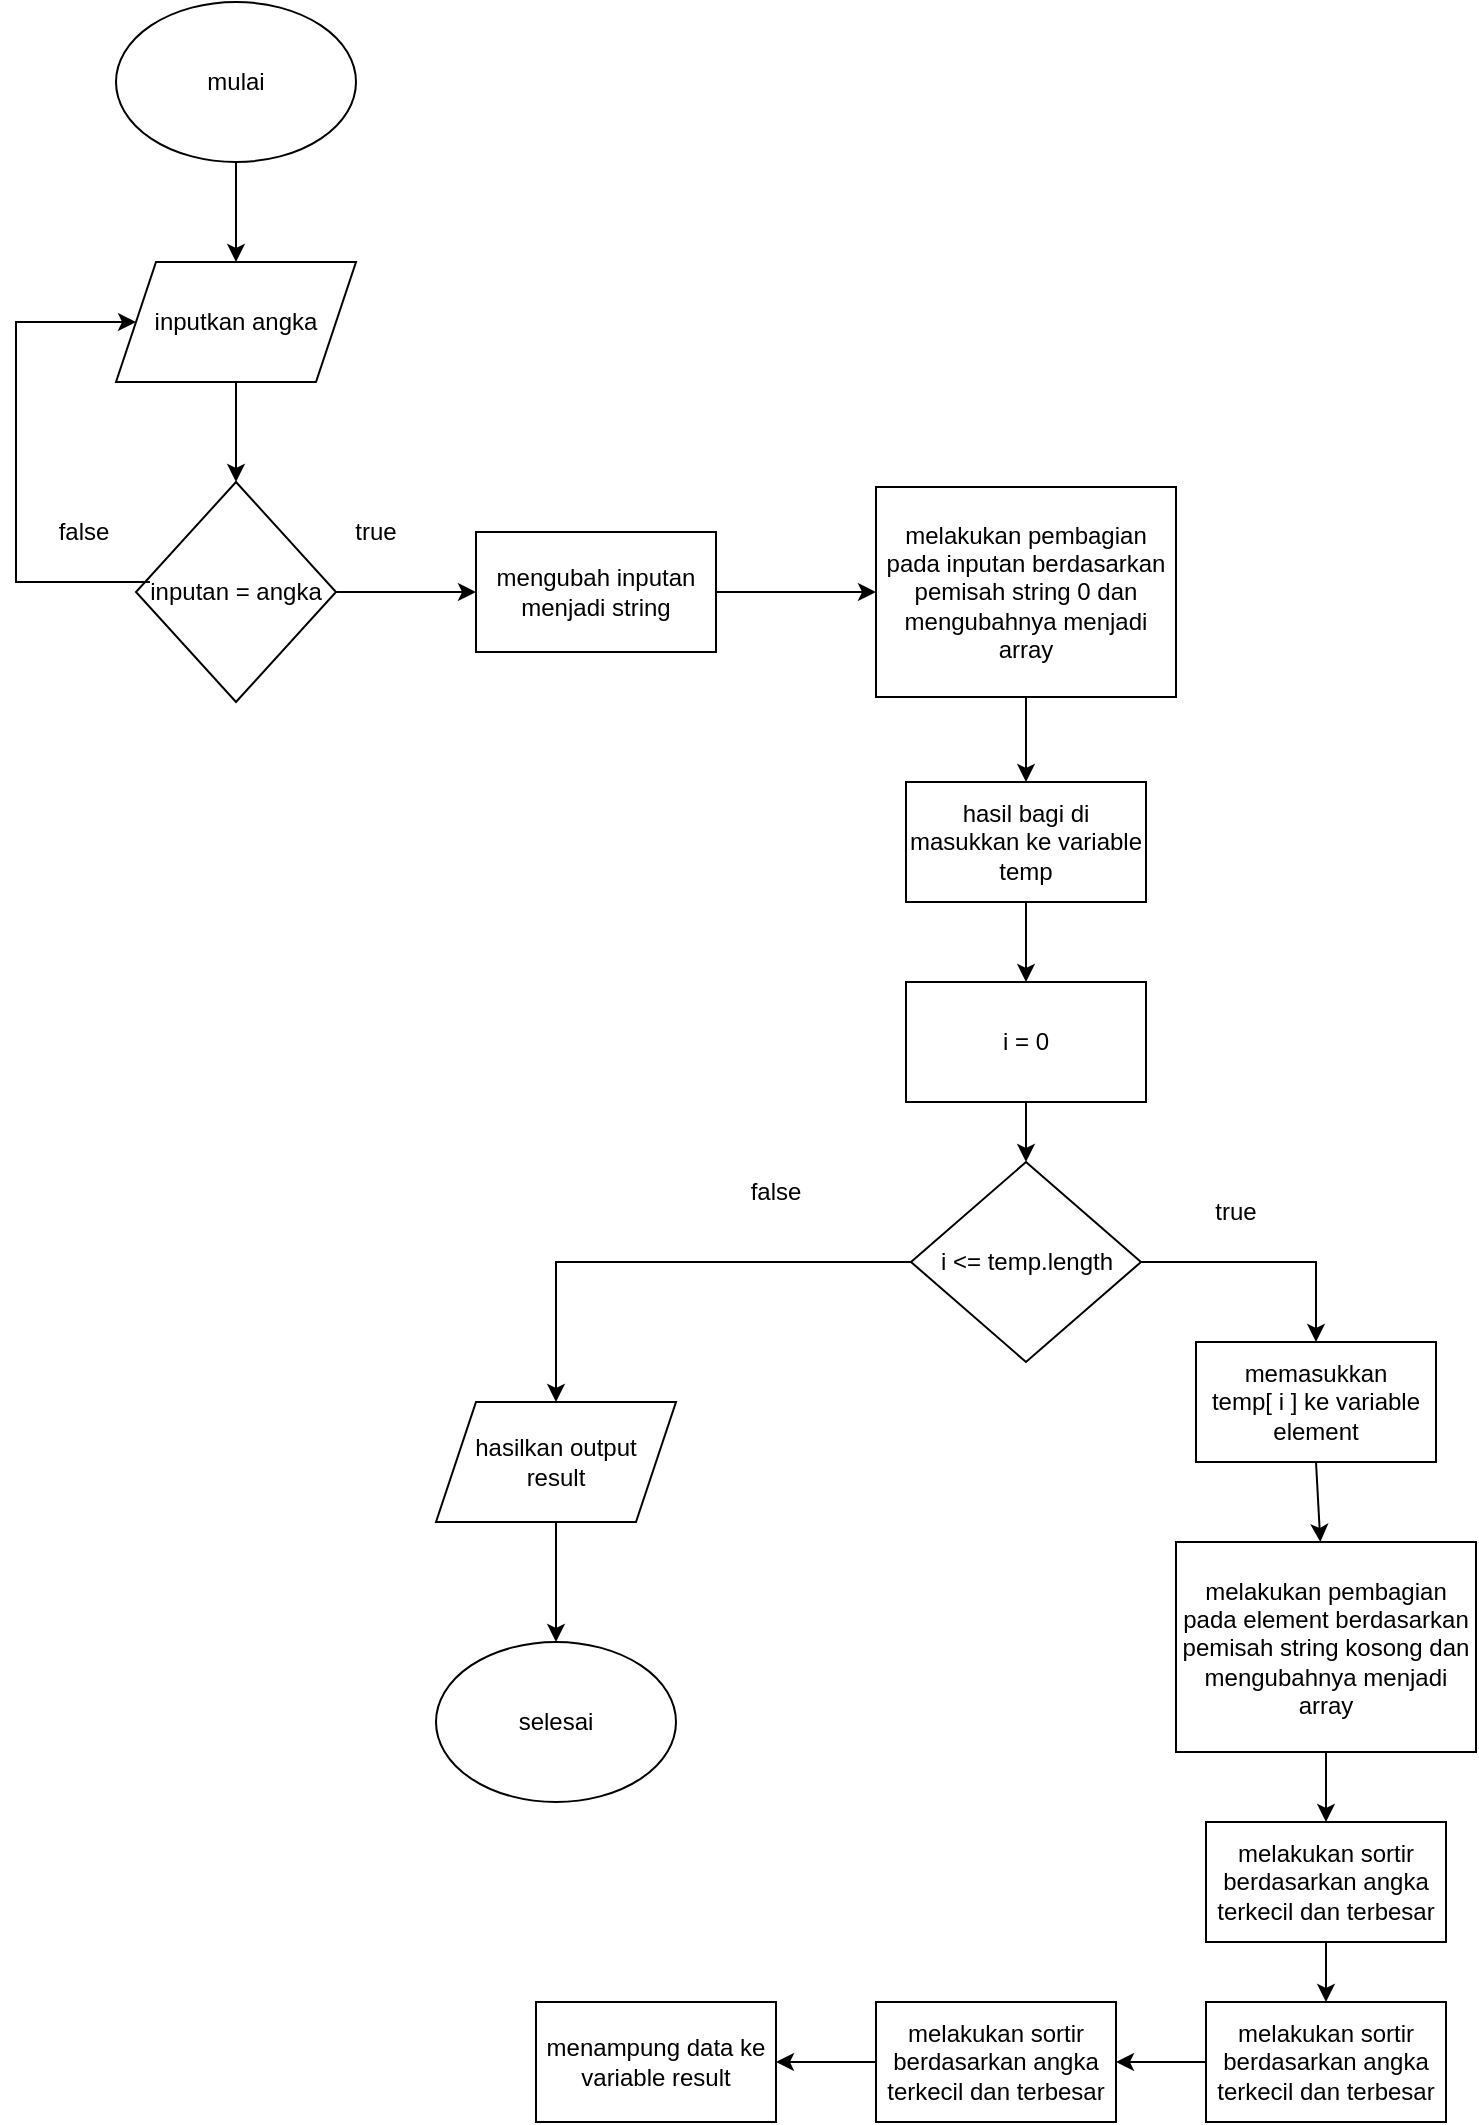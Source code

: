 <mxfile version="19.0.3" type="device"><diagram id="C5RBs43oDa-KdzZeNtuy" name="Page-1"><mxGraphModel dx="868" dy="518" grid="1" gridSize="10" guides="1" tooltips="1" connect="1" arrows="1" fold="1" page="1" pageScale="1" pageWidth="827" pageHeight="1169" math="0" shadow="0"><root><mxCell id="WIyWlLk6GJQsqaUBKTNV-0"/><mxCell id="WIyWlLk6GJQsqaUBKTNV-1" parent="WIyWlLk6GJQsqaUBKTNV-0"/><mxCell id="F5am-nyC64iIOttJpWRZ-0" value="mulai" style="ellipse;whiteSpace=wrap;html=1;" parent="WIyWlLk6GJQsqaUBKTNV-1" vertex="1"><mxGeometry x="90" y="60" width="120" height="80" as="geometry"/></mxCell><mxCell id="F5am-nyC64iIOttJpWRZ-3" value="inputkan angka" style="shape=parallelogram;perimeter=parallelogramPerimeter;whiteSpace=wrap;html=1;fixedSize=1;" parent="WIyWlLk6GJQsqaUBKTNV-1" vertex="1"><mxGeometry x="90" y="190" width="120" height="60" as="geometry"/></mxCell><mxCell id="F5am-nyC64iIOttJpWRZ-4" value="inputan = angka" style="rhombus;whiteSpace=wrap;html=1;" parent="WIyWlLk6GJQsqaUBKTNV-1" vertex="1"><mxGeometry x="100" y="300" width="100" height="110" as="geometry"/></mxCell><mxCell id="F5am-nyC64iIOttJpWRZ-5" value="" style="endArrow=classic;html=1;rounded=0;exitX=0.07;exitY=0.455;exitDx=0;exitDy=0;exitPerimeter=0;entryX=0;entryY=0.5;entryDx=0;entryDy=0;" parent="WIyWlLk6GJQsqaUBKTNV-1" source="F5am-nyC64iIOttJpWRZ-4" target="F5am-nyC64iIOttJpWRZ-3" edge="1"><mxGeometry width="50" height="50" relative="1" as="geometry"><mxPoint x="-10" y="480" as="sourcePoint"/><mxPoint x="40" y="430" as="targetPoint"/><Array as="points"><mxPoint x="40" y="350"/><mxPoint x="40" y="220"/></Array></mxGeometry></mxCell><mxCell id="F5am-nyC64iIOttJpWRZ-6" value="false" style="text;html=1;strokeColor=none;fillColor=none;align=center;verticalAlign=middle;whiteSpace=wrap;rounded=0;" parent="WIyWlLk6GJQsqaUBKTNV-1" vertex="1"><mxGeometry x="44" y="310" width="60" height="30" as="geometry"/></mxCell><mxCell id="F5am-nyC64iIOttJpWRZ-7" value="" style="endArrow=classic;html=1;rounded=0;exitX=0.5;exitY=1;exitDx=0;exitDy=0;entryX=0.5;entryY=0;entryDx=0;entryDy=0;" parent="WIyWlLk6GJQsqaUBKTNV-1" source="F5am-nyC64iIOttJpWRZ-0" target="F5am-nyC64iIOttJpWRZ-3" edge="1"><mxGeometry width="50" height="50" relative="1" as="geometry"><mxPoint x="190" y="470" as="sourcePoint"/><mxPoint x="240" y="420" as="targetPoint"/></mxGeometry></mxCell><mxCell id="F5am-nyC64iIOttJpWRZ-8" value="" style="endArrow=classic;html=1;rounded=0;exitX=1;exitY=0.5;exitDx=0;exitDy=0;" parent="WIyWlLk6GJQsqaUBKTNV-1" source="F5am-nyC64iIOttJpWRZ-4" edge="1"><mxGeometry width="50" height="50" relative="1" as="geometry"><mxPoint x="260" y="380" as="sourcePoint"/><mxPoint x="270" y="355" as="targetPoint"/></mxGeometry></mxCell><mxCell id="F5am-nyC64iIOttJpWRZ-9" value="mengubah inputan menjadi string" style="rounded=0;whiteSpace=wrap;html=1;" parent="WIyWlLk6GJQsqaUBKTNV-1" vertex="1"><mxGeometry x="270" y="325" width="120" height="60" as="geometry"/></mxCell><mxCell id="F5am-nyC64iIOttJpWRZ-10" value="melakukan pembagian pada inputan berdasarkan pemisah string 0 dan mengubahnya menjadi array" style="rounded=0;whiteSpace=wrap;html=1;" parent="WIyWlLk6GJQsqaUBKTNV-1" vertex="1"><mxGeometry x="470" y="302.5" width="150" height="105" as="geometry"/></mxCell><mxCell id="F5am-nyC64iIOttJpWRZ-12" value="" style="endArrow=classic;html=1;rounded=0;exitX=1;exitY=0.5;exitDx=0;exitDy=0;entryX=0;entryY=0.5;entryDx=0;entryDy=0;" parent="WIyWlLk6GJQsqaUBKTNV-1" source="F5am-nyC64iIOttJpWRZ-9" target="F5am-nyC64iIOttJpWRZ-10" edge="1"><mxGeometry width="50" height="50" relative="1" as="geometry"><mxPoint x="430" y="550" as="sourcePoint"/><mxPoint x="480" y="500" as="targetPoint"/></mxGeometry></mxCell><mxCell id="Z57xrvbGVOZIKME1Gqtp-0" value="hasil bagi di masukkan ke variable temp" style="rounded=0;whiteSpace=wrap;html=1;" vertex="1" parent="WIyWlLk6GJQsqaUBKTNV-1"><mxGeometry x="485" y="450" width="120" height="60" as="geometry"/></mxCell><mxCell id="Z57xrvbGVOZIKME1Gqtp-3" value="i = 0" style="rounded=0;whiteSpace=wrap;html=1;" vertex="1" parent="WIyWlLk6GJQsqaUBKTNV-1"><mxGeometry x="485" y="550" width="120" height="60" as="geometry"/></mxCell><mxCell id="Z57xrvbGVOZIKME1Gqtp-4" value="" style="endArrow=classic;html=1;rounded=0;exitX=0.5;exitY=1;exitDx=0;exitDy=0;" edge="1" parent="WIyWlLk6GJQsqaUBKTNV-1" source="F5am-nyC64iIOttJpWRZ-10" target="Z57xrvbGVOZIKME1Gqtp-0"><mxGeometry width="50" height="50" relative="1" as="geometry"><mxPoint x="310" y="760" as="sourcePoint"/><mxPoint x="360" y="710" as="targetPoint"/></mxGeometry></mxCell><mxCell id="Z57xrvbGVOZIKME1Gqtp-5" value="" style="endArrow=classic;html=1;rounded=0;exitX=0.5;exitY=1;exitDx=0;exitDy=0;entryX=0.5;entryY=0;entryDx=0;entryDy=0;" edge="1" parent="WIyWlLk6GJQsqaUBKTNV-1" source="Z57xrvbGVOZIKME1Gqtp-0" target="Z57xrvbGVOZIKME1Gqtp-3"><mxGeometry width="50" height="50" relative="1" as="geometry"><mxPoint x="270" y="760" as="sourcePoint"/><mxPoint x="320" y="710" as="targetPoint"/></mxGeometry></mxCell><mxCell id="Z57xrvbGVOZIKME1Gqtp-6" value="i &amp;lt;= temp.length" style="rhombus;whiteSpace=wrap;html=1;" vertex="1" parent="WIyWlLk6GJQsqaUBKTNV-1"><mxGeometry x="487.5" y="640" width="115" height="100" as="geometry"/></mxCell><mxCell id="Z57xrvbGVOZIKME1Gqtp-7" value="" style="endArrow=classic;html=1;rounded=0;exitX=0.5;exitY=1;exitDx=0;exitDy=0;" edge="1" parent="WIyWlLk6GJQsqaUBKTNV-1" source="Z57xrvbGVOZIKME1Gqtp-3" target="Z57xrvbGVOZIKME1Gqtp-6"><mxGeometry width="50" height="50" relative="1" as="geometry"><mxPoint x="320" y="790" as="sourcePoint"/><mxPoint x="370" y="740" as="targetPoint"/></mxGeometry></mxCell><mxCell id="Z57xrvbGVOZIKME1Gqtp-8" value="memasukkan &lt;br&gt;temp[ i ] ke variable element" style="rounded=0;whiteSpace=wrap;html=1;" vertex="1" parent="WIyWlLk6GJQsqaUBKTNV-1"><mxGeometry x="630" y="730" width="120" height="60" as="geometry"/></mxCell><mxCell id="Z57xrvbGVOZIKME1Gqtp-9" value="" style="endArrow=classic;html=1;rounded=0;exitX=1;exitY=0.5;exitDx=0;exitDy=0;entryX=0.5;entryY=0;entryDx=0;entryDy=0;" edge="1" parent="WIyWlLk6GJQsqaUBKTNV-1" source="Z57xrvbGVOZIKME1Gqtp-6" target="Z57xrvbGVOZIKME1Gqtp-8"><mxGeometry width="50" height="50" relative="1" as="geometry"><mxPoint x="450" y="890" as="sourcePoint"/><mxPoint x="500" y="840" as="targetPoint"/><Array as="points"><mxPoint x="690" y="690"/></Array></mxGeometry></mxCell><mxCell id="Z57xrvbGVOZIKME1Gqtp-10" value="true" style="text;html=1;strokeColor=none;fillColor=none;align=center;verticalAlign=middle;whiteSpace=wrap;rounded=0;" vertex="1" parent="WIyWlLk6GJQsqaUBKTNV-1"><mxGeometry x="190" y="310" width="60" height="30" as="geometry"/></mxCell><mxCell id="Z57xrvbGVOZIKME1Gqtp-11" value="true" style="text;html=1;strokeColor=none;fillColor=none;align=center;verticalAlign=middle;whiteSpace=wrap;rounded=0;" vertex="1" parent="WIyWlLk6GJQsqaUBKTNV-1"><mxGeometry x="620" y="650" width="60" height="30" as="geometry"/></mxCell><mxCell id="Z57xrvbGVOZIKME1Gqtp-12" value="hasilkan output &lt;br&gt;result" style="shape=parallelogram;perimeter=parallelogramPerimeter;whiteSpace=wrap;html=1;fixedSize=1;" vertex="1" parent="WIyWlLk6GJQsqaUBKTNV-1"><mxGeometry x="250" y="760" width="120" height="60" as="geometry"/></mxCell><mxCell id="Z57xrvbGVOZIKME1Gqtp-13" value="selesai" style="ellipse;whiteSpace=wrap;html=1;" vertex="1" parent="WIyWlLk6GJQsqaUBKTNV-1"><mxGeometry x="250" y="880" width="120" height="80" as="geometry"/></mxCell><mxCell id="Z57xrvbGVOZIKME1Gqtp-14" value="" style="endArrow=classic;html=1;rounded=0;exitX=0;exitY=0.5;exitDx=0;exitDy=0;entryX=0.5;entryY=0;entryDx=0;entryDy=0;" edge="1" parent="WIyWlLk6GJQsqaUBKTNV-1" source="Z57xrvbGVOZIKME1Gqtp-6" target="Z57xrvbGVOZIKME1Gqtp-12"><mxGeometry width="50" height="50" relative="1" as="geometry"><mxPoint x="230" y="770" as="sourcePoint"/><mxPoint x="280" y="720" as="targetPoint"/><Array as="points"><mxPoint x="310" y="690"/></Array></mxGeometry></mxCell><mxCell id="Z57xrvbGVOZIKME1Gqtp-15" value="false" style="text;html=1;strokeColor=none;fillColor=none;align=center;verticalAlign=middle;whiteSpace=wrap;rounded=0;" vertex="1" parent="WIyWlLk6GJQsqaUBKTNV-1"><mxGeometry x="390" y="640" width="60" height="30" as="geometry"/></mxCell><mxCell id="Z57xrvbGVOZIKME1Gqtp-16" value="" style="endArrow=classic;html=1;rounded=0;exitX=0.5;exitY=1;exitDx=0;exitDy=0;" edge="1" parent="WIyWlLk6GJQsqaUBKTNV-1" source="Z57xrvbGVOZIKME1Gqtp-12" target="Z57xrvbGVOZIKME1Gqtp-13"><mxGeometry width="50" height="50" relative="1" as="geometry"><mxPoint x="80" y="930" as="sourcePoint"/><mxPoint x="130" y="880" as="targetPoint"/></mxGeometry></mxCell><mxCell id="Z57xrvbGVOZIKME1Gqtp-17" value="melakukan pembagian pada element berdasarkan pemisah string kosong dan mengubahnya menjadi array" style="rounded=0;whiteSpace=wrap;html=1;" vertex="1" parent="WIyWlLk6GJQsqaUBKTNV-1"><mxGeometry x="620" y="830" width="150" height="105" as="geometry"/></mxCell><mxCell id="Z57xrvbGVOZIKME1Gqtp-19" value="melakukan sortir berdasarkan angka terkecil dan terbesar" style="rounded=0;whiteSpace=wrap;html=1;" vertex="1" parent="WIyWlLk6GJQsqaUBKTNV-1"><mxGeometry x="635" y="970" width="120" height="60" as="geometry"/></mxCell><mxCell id="Z57xrvbGVOZIKME1Gqtp-20" value="melakukan sortir berdasarkan angka terkecil dan terbesar" style="rounded=0;whiteSpace=wrap;html=1;" vertex="1" parent="WIyWlLk6GJQsqaUBKTNV-1"><mxGeometry x="635" y="1060" width="120" height="60" as="geometry"/></mxCell><mxCell id="Z57xrvbGVOZIKME1Gqtp-21" value="" style="endArrow=classic;html=1;rounded=0;exitX=0.5;exitY=1;exitDx=0;exitDy=0;" edge="1" parent="WIyWlLk6GJQsqaUBKTNV-1" source="Z57xrvbGVOZIKME1Gqtp-8" target="Z57xrvbGVOZIKME1Gqtp-17"><mxGeometry width="50" height="50" relative="1" as="geometry"><mxPoint x="390" y="1100" as="sourcePoint"/><mxPoint x="440" y="1050" as="targetPoint"/></mxGeometry></mxCell><mxCell id="Z57xrvbGVOZIKME1Gqtp-22" value="" style="endArrow=classic;html=1;rounded=0;exitX=0.5;exitY=1;exitDx=0;exitDy=0;entryX=0.5;entryY=0;entryDx=0;entryDy=0;" edge="1" parent="WIyWlLk6GJQsqaUBKTNV-1" source="Z57xrvbGVOZIKME1Gqtp-17" target="Z57xrvbGVOZIKME1Gqtp-19"><mxGeometry width="50" height="50" relative="1" as="geometry"><mxPoint x="440" y="1060" as="sourcePoint"/><mxPoint x="490" y="1010" as="targetPoint"/></mxGeometry></mxCell><mxCell id="Z57xrvbGVOZIKME1Gqtp-23" value="" style="endArrow=classic;html=1;rounded=0;exitX=0.5;exitY=1;exitDx=0;exitDy=0;entryX=0.5;entryY=0;entryDx=0;entryDy=0;" edge="1" parent="WIyWlLk6GJQsqaUBKTNV-1" source="Z57xrvbGVOZIKME1Gqtp-19" target="Z57xrvbGVOZIKME1Gqtp-20"><mxGeometry width="50" height="50" relative="1" as="geometry"><mxPoint x="410" y="1090" as="sourcePoint"/><mxPoint x="460" y="1040" as="targetPoint"/></mxGeometry></mxCell><mxCell id="Z57xrvbGVOZIKME1Gqtp-24" value="melakukan sortir berdasarkan angka terkecil dan terbesar" style="rounded=0;whiteSpace=wrap;html=1;" vertex="1" parent="WIyWlLk6GJQsqaUBKTNV-1"><mxGeometry x="470" y="1060" width="120" height="60" as="geometry"/></mxCell><mxCell id="Z57xrvbGVOZIKME1Gqtp-25" value="" style="endArrow=classic;html=1;rounded=0;exitX=0.5;exitY=1;exitDx=0;exitDy=0;entryX=0.5;entryY=0;entryDx=0;entryDy=0;" edge="1" parent="WIyWlLk6GJQsqaUBKTNV-1" source="F5am-nyC64iIOttJpWRZ-3" target="F5am-nyC64iIOttJpWRZ-4"><mxGeometry width="50" height="50" relative="1" as="geometry"><mxPoint x="300" y="260" as="sourcePoint"/><mxPoint x="350" y="210" as="targetPoint"/></mxGeometry></mxCell><mxCell id="Z57xrvbGVOZIKME1Gqtp-26" value="" style="endArrow=classic;html=1;rounded=0;exitX=0;exitY=0.5;exitDx=0;exitDy=0;entryX=1;entryY=0.5;entryDx=0;entryDy=0;" edge="1" parent="WIyWlLk6GJQsqaUBKTNV-1" source="Z57xrvbGVOZIKME1Gqtp-20" target="Z57xrvbGVOZIKME1Gqtp-24"><mxGeometry width="50" height="50" relative="1" as="geometry"><mxPoint x="250" y="1150" as="sourcePoint"/><mxPoint x="300" y="1100" as="targetPoint"/></mxGeometry></mxCell><mxCell id="Z57xrvbGVOZIKME1Gqtp-27" value="menampung data ke variable result" style="rounded=0;whiteSpace=wrap;html=1;" vertex="1" parent="WIyWlLk6GJQsqaUBKTNV-1"><mxGeometry x="300" y="1060" width="120" height="60" as="geometry"/></mxCell><mxCell id="Z57xrvbGVOZIKME1Gqtp-29" value="" style="endArrow=classic;html=1;rounded=0;exitX=0;exitY=0.5;exitDx=0;exitDy=0;entryX=1;entryY=0.5;entryDx=0;entryDy=0;" edge="1" parent="WIyWlLk6GJQsqaUBKTNV-1" source="Z57xrvbGVOZIKME1Gqtp-24" target="Z57xrvbGVOZIKME1Gqtp-27"><mxGeometry width="50" height="50" relative="1" as="geometry"><mxPoint x="280" y="1110" as="sourcePoint"/><mxPoint x="330" y="1060" as="targetPoint"/></mxGeometry></mxCell></root></mxGraphModel></diagram></mxfile>